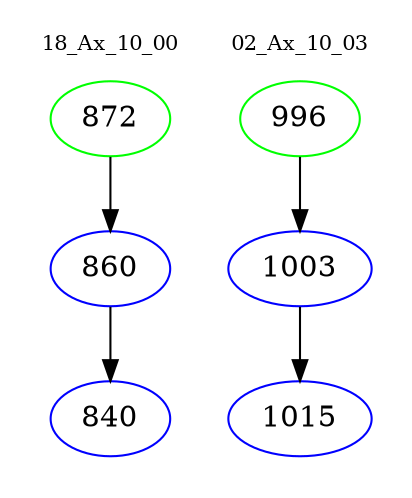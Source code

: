 digraph{
subgraph cluster_0 {
color = white
label = "18_Ax_10_00";
fontsize=10;
T0_872 [label="872", color="green"]
T0_872 -> T0_860 [color="black"]
T0_860 [label="860", color="blue"]
T0_860 -> T0_840 [color="black"]
T0_840 [label="840", color="blue"]
}
subgraph cluster_1 {
color = white
label = "02_Ax_10_03";
fontsize=10;
T1_996 [label="996", color="green"]
T1_996 -> T1_1003 [color="black"]
T1_1003 [label="1003", color="blue"]
T1_1003 -> T1_1015 [color="black"]
T1_1015 [label="1015", color="blue"]
}
}
